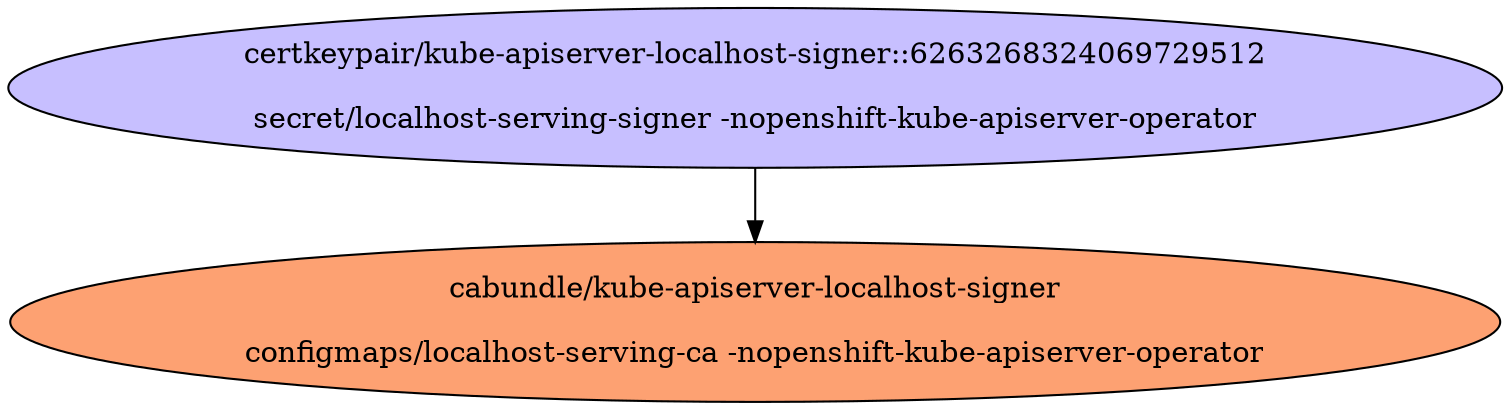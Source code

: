 digraph "Local Certificate" {
  // Node definitions.
  0 [
    label="certkeypair/kube-apiserver-localhost-signer::6263268324069729512\n\nsecret/localhost-serving-signer -nopenshift-kube-apiserver-operator\n"
    style=filled
    fillcolor="#c7bfff"
  ];
  11 [
    label="cabundle/kube-apiserver-localhost-signer\n\nconfigmaps/localhost-serving-ca -nopenshift-kube-apiserver-operator\n"
    style=filled
    fillcolor="#fda172"
  ];

  // Edge definitions.
  0 -> 11;
}